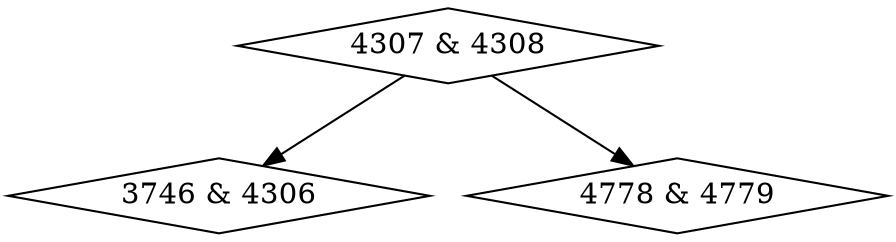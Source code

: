 digraph {
0 [label = "3746 & 4306", shape = diamond];
1 [label = "4307 & 4308", shape = diamond];
2 [label = "4778 & 4779", shape = diamond];
1->0;
1->2;
}
